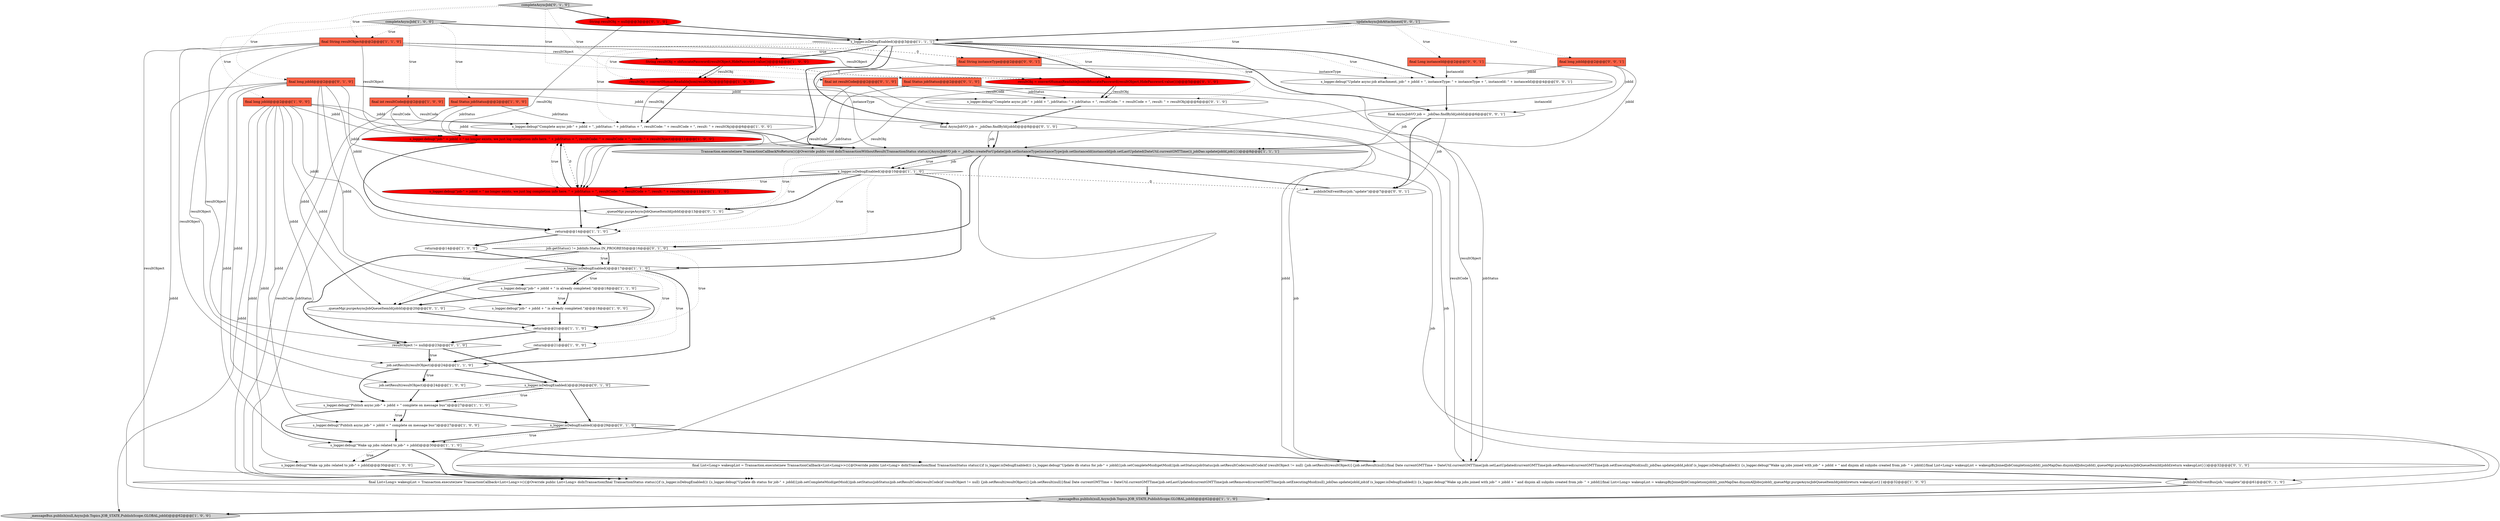 digraph {
3 [style = filled, label = "s_logger.debug(\"job-\" + jobId + \" no longer exists, we just log completion info here. \" + jobStatus + \", resultCode: \" + resultCode + \", result: \" + resultObject)@@@11@@@['1', '0', '0']", fillcolor = red, shape = ellipse image = "AAA1AAABBB1BBB"];
0 [style = filled, label = "s_logger.isDebugEnabled()@@@10@@@['1', '1', '0']", fillcolor = white, shape = diamond image = "AAA0AAABBB1BBB"];
6 [style = filled, label = "s_logger.isDebugEnabled()@@@17@@@['1', '1', '0']", fillcolor = white, shape = diamond image = "AAA0AAABBB1BBB"];
5 [style = filled, label = "String resultObj = obfuscatePassword(resultObject,HidePassword.value())@@@4@@@['1', '0', '0']", fillcolor = red, shape = ellipse image = "AAA1AAABBB1BBB"];
45 [style = filled, label = "final Long instanceId@@@2@@@['0', '0', '1']", fillcolor = tomato, shape = box image = "AAA0AAABBB3BBB"];
28 [style = filled, label = "s_logger.debug(\"job-\" + jobId + \" is already completed.\")@@@18@@@['1', '0', '0']", fillcolor = white, shape = ellipse image = "AAA0AAABBB1BBB"];
15 [style = filled, label = "final Status jobStatus@@@2@@@['1', '0', '0']", fillcolor = tomato, shape = box image = "AAA0AAABBB1BBB"];
44 [style = filled, label = "publishOnEventBus(job,\"complete\")@@@61@@@['0', '1', '0']", fillcolor = white, shape = ellipse image = "AAA0AAABBB2BBB"];
17 [style = filled, label = "completeAsyncJob['1', '0', '0']", fillcolor = lightgray, shape = diamond image = "AAA0AAABBB1BBB"];
21 [style = filled, label = "s_logger.debug(\"Publish async job-\" + jobId + \" complete on message bus\")@@@27@@@['1', '0', '0']", fillcolor = white, shape = ellipse image = "AAA0AAABBB1BBB"];
10 [style = filled, label = "return@@@21@@@['1', '1', '0']", fillcolor = white, shape = ellipse image = "AAA0AAABBB1BBB"];
24 [style = filled, label = "s_logger.debug(\"job-\" + jobId + \" is already completed.\")@@@18@@@['1', '1', '0']", fillcolor = white, shape = ellipse image = "AAA0AAABBB1BBB"];
26 [style = filled, label = "job.setResult(resultObject)@@@24@@@['1', '0', '0']", fillcolor = white, shape = ellipse image = "AAA0AAABBB1BBB"];
27 [style = filled, label = "return@@@21@@@['1', '0', '0']", fillcolor = white, shape = ellipse image = "AAA0AAABBB1BBB"];
34 [style = filled, label = "String resultObj = null@@@3@@@['0', '1', '0']", fillcolor = red, shape = ellipse image = "AAA1AAABBB2BBB"];
47 [style = filled, label = "final long jobId@@@2@@@['0', '0', '1']", fillcolor = tomato, shape = box image = "AAA0AAABBB3BBB"];
46 [style = filled, label = "s_logger.debug(\"Update async-job attachment, job-\" + jobId + \", instanceType: \" + instanceType + \", instanceId: \" + instanceId)@@@4@@@['0', '0', '1']", fillcolor = white, shape = ellipse image = "AAA0AAABBB3BBB"];
29 [style = filled, label = "_queueMgr.purgeAsyncJobQueueItemId(jobId)@@@13@@@['0', '1', '0']", fillcolor = white, shape = ellipse image = "AAA0AAABBB2BBB"];
49 [style = filled, label = "final AsyncJobVO job = _jobDao.findById(jobId)@@@6@@@['0', '0', '1']", fillcolor = white, shape = ellipse image = "AAA0AAABBB3BBB"];
22 [style = filled, label = "final String resultObject@@@2@@@['1', '1', '0']", fillcolor = tomato, shape = box image = "AAA0AAABBB1BBB"];
31 [style = filled, label = "final long jobId@@@2@@@['0', '1', '0']", fillcolor = tomato, shape = box image = "AAA0AAABBB2BBB"];
40 [style = filled, label = "s_logger.debug(\"Complete async job-\" + jobId + \", jobStatus: \" + jobStatus + \", resultCode: \" + resultCode + \", result: \" + resultObj)@@@6@@@['0', '1', '0']", fillcolor = white, shape = ellipse image = "AAA0AAABBB2BBB"];
32 [style = filled, label = "resultObject != null@@@23@@@['0', '1', '0']", fillcolor = white, shape = diamond image = "AAA0AAABBB2BBB"];
20 [style = filled, label = "resultObj = convertHumanReadableJson(resultObj)@@@5@@@['1', '0', '0']", fillcolor = red, shape = ellipse image = "AAA1AAABBB1BBB"];
4 [style = filled, label = "_messageBus.publish(null,AsyncJob.Topics.JOB_STATE,PublishScope.GLOBAL,jobId)@@@62@@@['1', '1', '0']", fillcolor = lightgray, shape = ellipse image = "AAA0AAABBB1BBB"];
14 [style = filled, label = "s_logger.debug(\"Wake up jobs related to job-\" + jobId)@@@30@@@['1', '0', '0']", fillcolor = white, shape = ellipse image = "AAA0AAABBB1BBB"];
25 [style = filled, label = "s_logger.debug(\"Publish async job-\" + jobId + \" complete on message bus\")@@@27@@@['1', '1', '0']", fillcolor = white, shape = ellipse image = "AAA0AAABBB1BBB"];
36 [style = filled, label = "final int resultCode@@@2@@@['0', '1', '0']", fillcolor = tomato, shape = box image = "AAA0AAABBB2BBB"];
41 [style = filled, label = "final AsyncJobVO job = _jobDao.findById(jobId)@@@8@@@['0', '1', '0']", fillcolor = white, shape = ellipse image = "AAA0AAABBB2BBB"];
12 [style = filled, label = "job.setResult(resultObject)@@@24@@@['1', '1', '0']", fillcolor = white, shape = ellipse image = "AAA0AAABBB1BBB"];
11 [style = filled, label = "_messageBus.publish(null,AsyncJob.Topics.JOB_STATE,PublishScope.GLOBAL,jobId)@@@62@@@['1', '0', '0']", fillcolor = lightgray, shape = ellipse image = "AAA0AAABBB1BBB"];
18 [style = filled, label = "return@@@14@@@['1', '1', '0']", fillcolor = white, shape = ellipse image = "AAA0AAABBB1BBB"];
23 [style = filled, label = "return@@@14@@@['1', '0', '0']", fillcolor = white, shape = ellipse image = "AAA0AAABBB1BBB"];
35 [style = filled, label = "s_logger.isDebugEnabled()@@@26@@@['0', '1', '0']", fillcolor = white, shape = diamond image = "AAA0AAABBB2BBB"];
8 [style = filled, label = "final List<Long> wakeupList = Transaction.execute(new TransactionCallback<List<Long>>(){@Override public List<Long> doInTransaction(final TransactionStatus status){if (s_logger.isDebugEnabled()) {s_logger.debug(\"Update db status for job-\" + jobId)}job.setCompleteMsid(getMsid())job.setStatus(jobStatus)job.setResultCode(resultCode)if (resultObject != null) {job.setResult(resultObject)}{job.setResult(null)}final Date currentGMTTime = DateUtil.currentGMTTime()job.setLastUpdated(currentGMTTime)job.setRemoved(currentGMTTime)job.setExecutingMsid(null)_jobDao.update(jobId,job)if (s_logger.isDebugEnabled()) {s_logger.debug(\"Wake up jobs joined with job-\" + jobId + \" and disjoin all subjobs created from job- \" + jobId)}final List<Long> wakeupList = wakeupByJoinedJobCompletion(jobId)_joinMapDao.disjoinAllJobs(jobId)_queueMgr.purgeAsyncJobQueueItemId(jobId)return wakeupList}})@@@32@@@['1', '0', '0']", fillcolor = white, shape = ellipse image = "AAA0AAABBB1BBB"];
30 [style = filled, label = "resultObj = convertHumanReadableJson(obfuscatePassword(resultObject,HidePassword.value()))@@@5@@@['0', '1', '0']", fillcolor = red, shape = ellipse image = "AAA1AAABBB2BBB"];
7 [style = filled, label = "Transaction.execute(new TransactionCallbackNoReturn(){@Override public void doInTransactionWithoutResult(TransactionStatus status){AsyncJobVO job = _jobDao.createForUpdate()job.setInstanceType(instanceType)job.setInstanceId(instanceId)job.setLastUpdated(DateUtil.currentGMTTime())_jobDao.update(jobId,job)}})@@@8@@@['1', '1', '1']", fillcolor = lightgray, shape = ellipse image = "AAA0AAABBB1BBB"];
42 [style = filled, label = "_queueMgr.purgeAsyncJobQueueItemId(jobId)@@@20@@@['0', '1', '0']", fillcolor = white, shape = ellipse image = "AAA0AAABBB2BBB"];
1 [style = filled, label = "s_logger.debug(\"Wake up jobs related to job-\" + jobId)@@@30@@@['1', '1', '0']", fillcolor = white, shape = ellipse image = "AAA0AAABBB1BBB"];
13 [style = filled, label = "final long jobId@@@2@@@['1', '0', '0']", fillcolor = tomato, shape = box image = "AAA0AAABBB1BBB"];
50 [style = filled, label = "publishOnEventBus(job,\"update\")@@@7@@@['0', '0', '1']", fillcolor = white, shape = ellipse image = "AAA0AAABBB3BBB"];
9 [style = filled, label = "s_logger.debug(\"Complete async job-\" + jobId + \", jobStatus: \" + jobStatus + \", resultCode: \" + resultCode + \", result: \" + resultObj)@@@6@@@['1', '0', '0']", fillcolor = white, shape = ellipse image = "AAA0AAABBB1BBB"];
43 [style = filled, label = "s_logger.isDebugEnabled()@@@29@@@['0', '1', '0']", fillcolor = white, shape = diamond image = "AAA0AAABBB2BBB"];
48 [style = filled, label = "updateAsyncJobAttachment['0', '0', '1']", fillcolor = lightgray, shape = diamond image = "AAA0AAABBB3BBB"];
19 [style = filled, label = "final int resultCode@@@2@@@['1', '0', '0']", fillcolor = tomato, shape = box image = "AAA0AAABBB1BBB"];
38 [style = filled, label = "final Status jobStatus@@@2@@@['0', '1', '0']", fillcolor = tomato, shape = box image = "AAA0AAABBB2BBB"];
2 [style = filled, label = "s_logger.debug(\"job-\" + jobId + \" no longer exists, we just log completion info here. \" + jobStatus + \", resultCode: \" + resultCode + \", result: \" + resultObj)@@@11@@@['1', '1', '0']", fillcolor = red, shape = ellipse image = "AAA1AAABBB1BBB"];
16 [style = filled, label = "s_logger.isDebugEnabled()@@@3@@@['1', '1', '1']", fillcolor = white, shape = diamond image = "AAA0AAABBB1BBB"];
37 [style = filled, label = "final List<Long> wakeupList = Transaction.execute(new TransactionCallback<List<Long>>(){@Override public List<Long> doInTransaction(final TransactionStatus status){if (s_logger.isDebugEnabled()) {s_logger.debug(\"Update db status for job-\" + jobId)}job.setCompleteMsid(getMsid())job.setStatus(jobStatus)job.setResultCode(resultCode)if (resultObject != null) {job.setResult(resultObject)}{job.setResult(null)}final Date currentGMTTime = DateUtil.currentGMTTime()job.setLastUpdated(currentGMTTime)job.setRemoved(currentGMTTime)job.setExecutingMsid(null)_jobDao.update(jobId,job)if (s_logger.isDebugEnabled()) {s_logger.debug(\"Wake up jobs joined with job-\" + jobId + \" and disjoin all subjobs created from job- \" + jobId)}final List<Long> wakeupList = wakeupByJoinedJobCompletion(jobId)_joinMapDao.disjoinAllJobs(jobId)_queueMgr.purgeAsyncJobQueueItemId(jobId)return wakeupList}})@@@32@@@['0', '1', '0']", fillcolor = white, shape = ellipse image = "AAA0AAABBB2BBB"];
39 [style = filled, label = "job.getStatus() != JobInfo.Status.IN_PROGRESS@@@16@@@['0', '1', '0']", fillcolor = white, shape = diamond image = "AAA0AAABBB2BBB"];
51 [style = filled, label = "final String instanceType@@@2@@@['0', '0', '1']", fillcolor = tomato, shape = box image = "AAA0AAABBB3BBB"];
33 [style = filled, label = "completeAsyncJob['0', '1', '0']", fillcolor = lightgray, shape = diamond image = "AAA0AAABBB2BBB"];
32->35 [style = bold, label=""];
16->9 [style = dotted, label="true"];
25->1 [style = bold, label=""];
5->20 [style = bold, label=""];
20->9 [style = bold, label=""];
32->12 [style = bold, label=""];
13->11 [style = solid, label="jobId"];
16->7 [style = bold, label=""];
49->7 [style = solid, label="job"];
22->12 [style = solid, label="resultObject"];
16->20 [style = dotted, label="true"];
39->6 [style = bold, label=""];
10->32 [style = bold, label=""];
25->43 [style = bold, label=""];
31->29 [style = solid, label="jobId"];
31->40 [style = solid, label="jobId"];
35->43 [style = bold, label=""];
39->42 [style = dotted, label="true"];
9->7 [style = bold, label=""];
7->0 [style = solid, label="job"];
38->40 [style = solid, label="jobStatus"];
13->18 [style = solid, label="jobId"];
29->18 [style = bold, label=""];
3->18 [style = bold, label=""];
16->41 [style = bold, label=""];
13->10 [style = solid, label="jobId"];
31->2 [style = solid, label="jobId"];
31->1 [style = solid, label="jobId"];
17->15 [style = dotted, label="true"];
19->3 [style = solid, label="resultCode"];
16->49 [style = bold, label=""];
22->26 [style = solid, label="resultObject"];
43->1 [style = bold, label=""];
13->3 [style = solid, label="jobId"];
21->1 [style = bold, label=""];
38->37 [style = solid, label="jobStatus"];
16->5 [style = dotted, label="true"];
30->40 [style = bold, label=""];
31->42 [style = solid, label="jobId"];
8->4 [style = bold, label=""];
15->3 [style = solid, label="jobStatus"];
16->40 [style = dotted, label="true"];
17->16 [style = bold, label=""];
25->21 [style = bold, label=""];
25->21 [style = dotted, label="true"];
2->3 [style = dotted, label="true"];
31->37 [style = solid, label="jobId"];
24->10 [style = bold, label=""];
24->28 [style = bold, label=""];
16->46 [style = dotted, label="true"];
27->12 [style = bold, label=""];
31->25 [style = solid, label="jobId"];
2->18 [style = bold, label=""];
0->29 [style = bold, label=""];
7->0 [style = bold, label=""];
34->2 [style = solid, label="resultObj"];
15->9 [style = solid, label="jobStatus"];
5->20 [style = solid, label="resultObj"];
12->35 [style = bold, label=""];
20->9 [style = solid, label="resultObj"];
32->12 [style = dotted, label="true"];
45->46 [style = solid, label="instanceId"];
7->29 [style = dotted, label="true"];
22->32 [style = solid, label="resultObject"];
48->47 [style = dotted, label="true"];
44->4 [style = bold, label=""];
13->8 [style = solid, label="jobId"];
48->16 [style = bold, label=""];
39->10 [style = dotted, label="true"];
14->8 [style = bold, label=""];
43->1 [style = dotted, label="true"];
33->38 [style = dotted, label="true"];
13->7 [style = solid, label="jobId"];
0->50 [style = dashed, label="0"];
13->21 [style = solid, label="jobId"];
47->7 [style = solid, label="jobId"];
51->46 [style = solid, label="instanceType"];
31->4 [style = solid, label="jobId"];
35->25 [style = dotted, label="true"];
38->2 [style = solid, label="jobStatus"];
33->31 [style = dotted, label="true"];
36->2 [style = solid, label="resultCode"];
5->30 [style = dashed, label="0"];
6->24 [style = dotted, label="true"];
22->5 [style = solid, label="resultObject"];
1->8 [style = bold, label=""];
18->23 [style = bold, label=""];
47->49 [style = solid, label="jobId"];
0->18 [style = dotted, label="true"];
22->30 [style = solid, label="resultObject"];
2->3 [style = bold, label=""];
6->42 [style = bold, label=""];
6->24 [style = bold, label=""];
7->0 [style = dotted, label="true"];
48->45 [style = dotted, label="true"];
49->50 [style = bold, label=""];
19->9 [style = solid, label="resultCode"];
36->37 [style = solid, label="resultCode"];
35->25 [style = bold, label=""];
49->50 [style = solid, label="job"];
6->10 [style = dotted, label="true"];
12->26 [style = dotted, label="true"];
18->39 [style = bold, label=""];
13->14 [style = solid, label="jobId"];
7->39 [style = bold, label=""];
23->6 [style = bold, label=""];
34->16 [style = bold, label=""];
16->30 [style = bold, label=""];
39->32 [style = bold, label=""];
17->19 [style = dotted, label="true"];
37->44 [style = bold, label=""];
7->18 [style = dotted, label="true"];
16->5 [style = bold, label=""];
17->22 [style = dotted, label="true"];
15->8 [style = solid, label="jobStatus"];
0->23 [style = dotted, label="true"];
41->37 [style = solid, label="job"];
6->27 [style = dotted, label="true"];
22->37 [style = solid, label="resultObject"];
1->37 [style = bold, label=""];
24->42 [style = bold, label=""];
16->46 [style = bold, label=""];
6->12 [style = bold, label=""];
30->40 [style = solid, label="resultObj"];
7->4 [style = solid, label="job"];
3->2 [style = dashed, label="0"];
19->8 [style = solid, label="resultCode"];
39->6 [style = dotted, label="true"];
28->10 [style = bold, label=""];
41->7 [style = bold, label=""];
0->6 [style = bold, label=""];
10->27 [style = bold, label=""];
51->7 [style = solid, label="instanceType"];
22->8 [style = solid, label="resultObject"];
45->7 [style = solid, label="instanceId"];
16->30 [style = dotted, label="true"];
13->9 [style = solid, label="jobId"];
0->2 [style = bold, label=""];
26->25 [style = bold, label=""];
46->49 [style = bold, label=""];
30->2 [style = solid, label="resultObj"];
48->51 [style = dotted, label="true"];
50->7 [style = bold, label=""];
12->26 [style = bold, label=""];
1->14 [style = dotted, label="true"];
43->37 [style = bold, label=""];
31->24 [style = solid, label="jobId"];
24->28 [style = dotted, label="true"];
47->46 [style = solid, label="jobId"];
33->36 [style = dotted, label="true"];
31->41 [style = solid, label="jobId"];
41->7 [style = solid, label="job"];
22->3 [style = solid, label="resultObject"];
41->44 [style = solid, label="job"];
12->25 [style = bold, label=""];
42->10 [style = bold, label=""];
40->41 [style = bold, label=""];
13->28 [style = solid, label="jobId"];
1->14 [style = bold, label=""];
0->2 [style = dotted, label="true"];
33->22 [style = dotted, label="true"];
17->13 [style = dotted, label="true"];
4->11 [style = bold, label=""];
2->29 [style = bold, label=""];
33->34 [style = bold, label=""];
36->40 [style = solid, label="resultCode"];
7->8 [style = solid, label="job"];
22->51 [style = dashed, label="0"];
}
